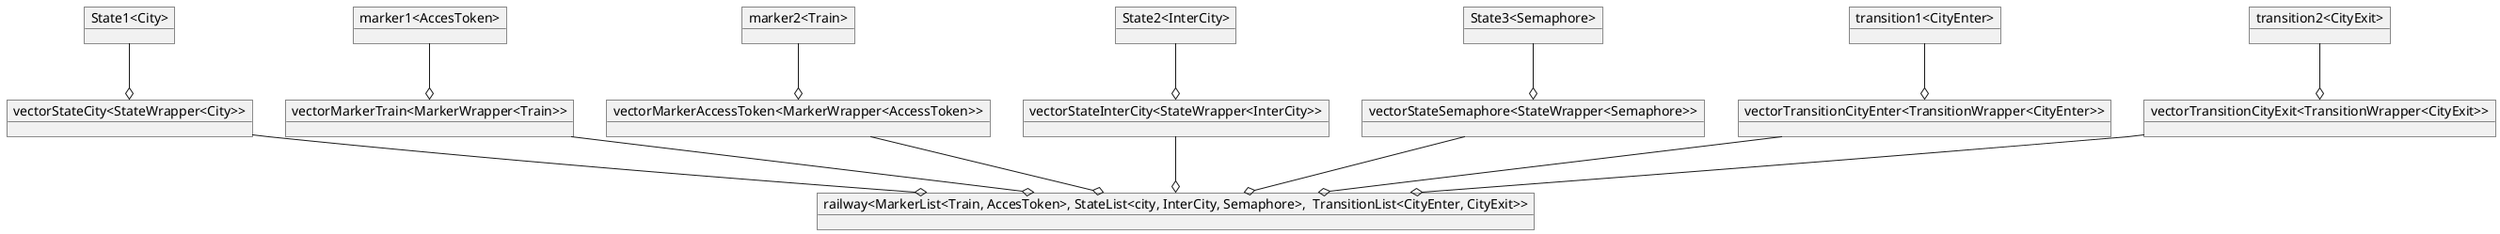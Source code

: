 @startuml



object "State1<City>" as State1
object "State2<InterCity>" as State2
object "State3<Semaphore>" as State3

object "marker1<AccesToken>" as marker1
object "marker2<Train>" as marker2


object "transition1<CityEnter>" as transition1
object "transition2<CityExit>" as transition2


object "vectorMarkerTrain<MarkerWrapper<Train>>" as vectorMarkerTrain
object "vectorMarkerAccessToken<MarkerWrapper<AccessToken>>" as vectorMarkerAccessToken
object "vectorStateCity<StateWrapper<City>>" as vectorStateCity
object "vectorStateInterCity<StateWrapper<InterCity>>" as vectorStateInterCity
object "vectorStateSemaphore<StateWrapper<Semaphore>>" as vectorStateSemaphore
object "vectorTransitionCityEnter<TransitionWrapper<CityEnter>>" as vectorTransitionCityEnter
object "vectorTransitionCityExit<TransitionWrapper<CityExit>>" as vectorTransitionCityExit
object "railway<MarkerList<Train, AccesToken>, StateList<city, InterCity, Semaphore>,  TransitionList<CityEnter, CityExit>>" as railway

State1--o vectorStateCity
State2--o vectorStateInterCity
State3--o vectorStateSemaphore

marker1--o vectorMarkerTrain
marker2--o vectorMarkerAccessToken

transition1--o vectorTransitionCityEnter
transition2--o vectorTransitionCityExit


vectorMarkerTrain --o railway
vectorMarkerAccessToken --o railway
vectorStateCity --o railway
vectorStateInterCity --o railway
vectorStateSemaphore --o railway
vectorTransitionCityEnter --o railway
vectorTransitionCityExit --o railway




@enduml